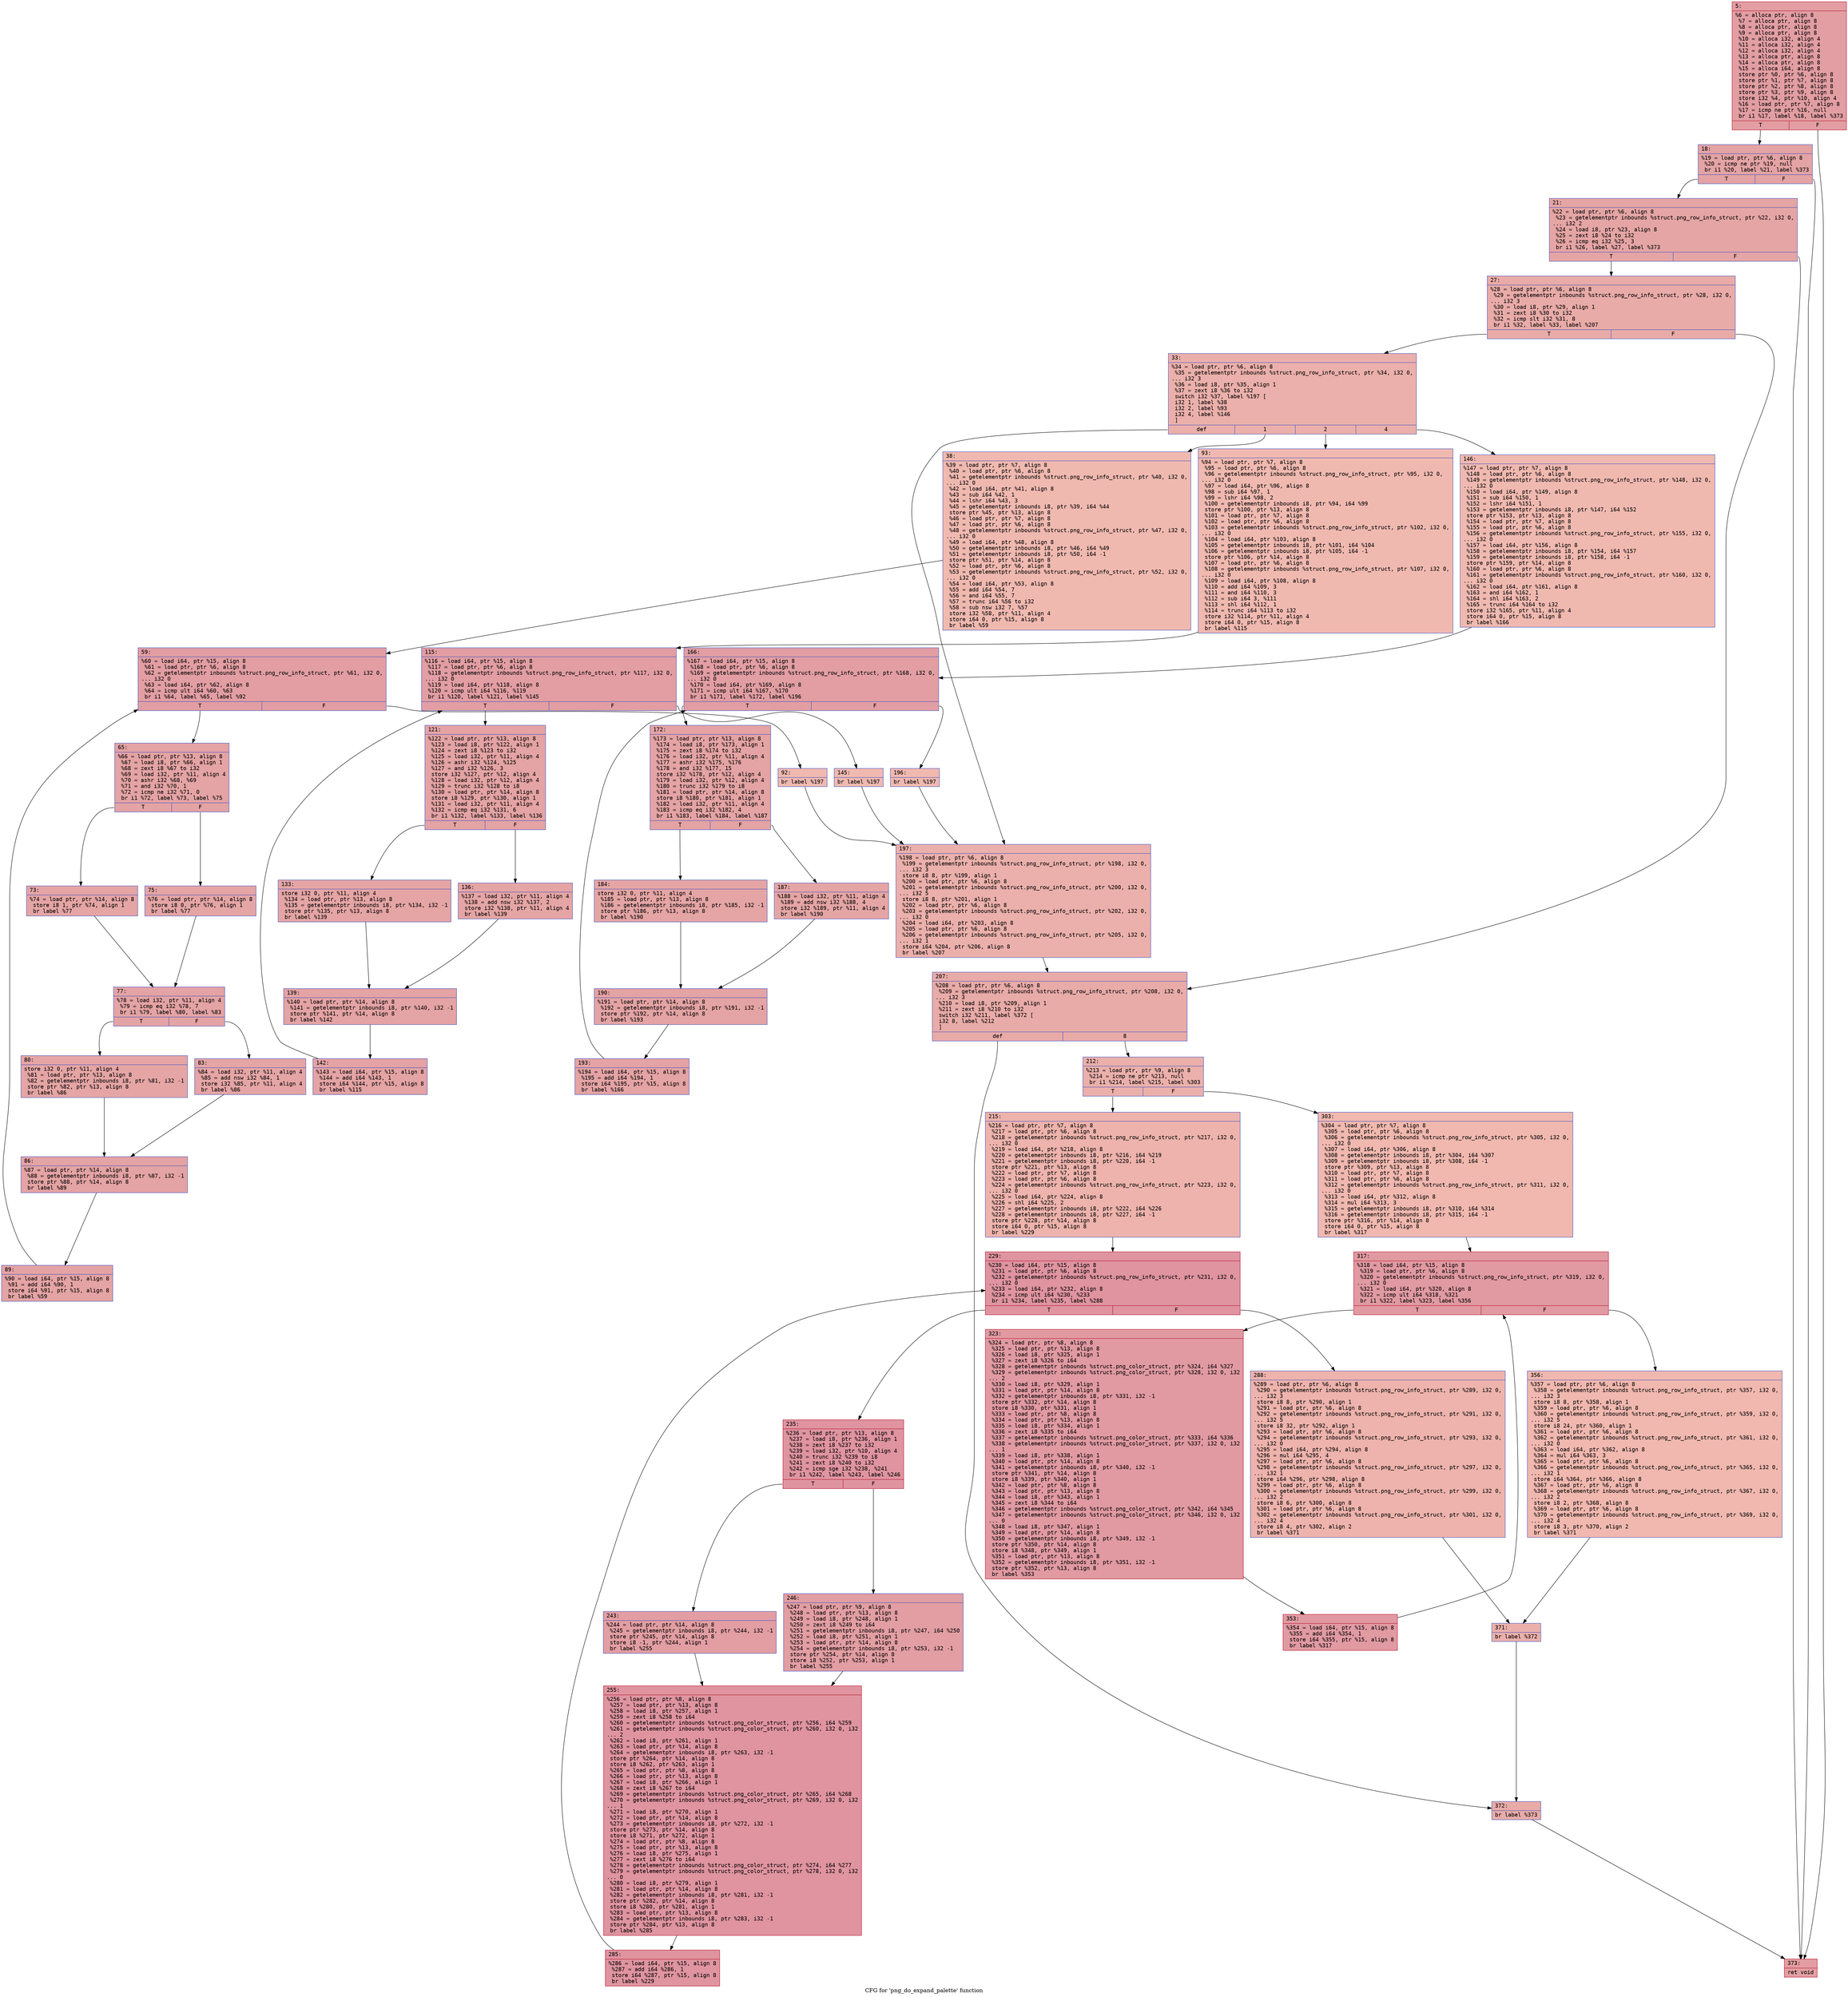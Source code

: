 digraph "CFG for 'png_do_expand_palette' function" {
	label="CFG for 'png_do_expand_palette' function";

	Node0x600000d980a0 [shape=record,color="#b70d28ff", style=filled, fillcolor="#be242e70" fontname="Courier",label="{5:\l|  %6 = alloca ptr, align 8\l  %7 = alloca ptr, align 8\l  %8 = alloca ptr, align 8\l  %9 = alloca ptr, align 8\l  %10 = alloca i32, align 4\l  %11 = alloca i32, align 4\l  %12 = alloca i32, align 4\l  %13 = alloca ptr, align 8\l  %14 = alloca ptr, align 8\l  %15 = alloca i64, align 8\l  store ptr %0, ptr %6, align 8\l  store ptr %1, ptr %7, align 8\l  store ptr %2, ptr %8, align 8\l  store ptr %3, ptr %9, align 8\l  store i32 %4, ptr %10, align 4\l  %16 = load ptr, ptr %7, align 8\l  %17 = icmp ne ptr %16, null\l  br i1 %17, label %18, label %373\l|{<s0>T|<s1>F}}"];
	Node0x600000d980a0:s0 -> Node0x600000d980f0[tooltip="5 -> 18\nProbability 62.50%" ];
	Node0x600000d980a0:s1 -> Node0x600000d99040[tooltip="5 -> 373\nProbability 37.50%" ];
	Node0x600000d980f0 [shape=record,color="#3d50c3ff", style=filled, fillcolor="#c32e3170" fontname="Courier",label="{18:\l|  %19 = load ptr, ptr %6, align 8\l  %20 = icmp ne ptr %19, null\l  br i1 %20, label %21, label %373\l|{<s0>T|<s1>F}}"];
	Node0x600000d980f0:s0 -> Node0x600000d98140[tooltip="18 -> 21\nProbability 62.50%" ];
	Node0x600000d980f0:s1 -> Node0x600000d99040[tooltip="18 -> 373\nProbability 37.50%" ];
	Node0x600000d98140 [shape=record,color="#3d50c3ff", style=filled, fillcolor="#c5333470" fontname="Courier",label="{21:\l|  %22 = load ptr, ptr %6, align 8\l  %23 = getelementptr inbounds %struct.png_row_info_struct, ptr %22, i32 0,\l... i32 2\l  %24 = load i8, ptr %23, align 8\l  %25 = zext i8 %24 to i32\l  %26 = icmp eq i32 %25, 3\l  br i1 %26, label %27, label %373\l|{<s0>T|<s1>F}}"];
	Node0x600000d98140:s0 -> Node0x600000d98190[tooltip="21 -> 27\nProbability 50.00%" ];
	Node0x600000d98140:s1 -> Node0x600000d99040[tooltip="21 -> 373\nProbability 50.00%" ];
	Node0x600000d98190 [shape=record,color="#3d50c3ff", style=filled, fillcolor="#cc403a70" fontname="Courier",label="{27:\l|  %28 = load ptr, ptr %6, align 8\l  %29 = getelementptr inbounds %struct.png_row_info_struct, ptr %28, i32 0,\l... i32 3\l  %30 = load i8, ptr %29, align 1\l  %31 = zext i8 %30 to i32\l  %32 = icmp slt i32 %31, 8\l  br i1 %32, label %33, label %207\l|{<s0>T|<s1>F}}"];
	Node0x600000d98190:s0 -> Node0x600000d981e0[tooltip="27 -> 33\nProbability 50.00%" ];
	Node0x600000d98190:s1 -> Node0x600000d98af0[tooltip="27 -> 207\nProbability 50.00%" ];
	Node0x600000d981e0 [shape=record,color="#3d50c3ff", style=filled, fillcolor="#d24b4070" fontname="Courier",label="{33:\l|  %34 = load ptr, ptr %6, align 8\l  %35 = getelementptr inbounds %struct.png_row_info_struct, ptr %34, i32 0,\l... i32 3\l  %36 = load i8, ptr %35, align 1\l  %37 = zext i8 %36 to i32\l  switch i32 %37, label %197 [\l    i32 1, label %38\l    i32 2, label %93\l    i32 4, label %146\l  ]\l|{<s0>def|<s1>1|<s2>2|<s3>4}}"];
	Node0x600000d981e0:s0 -> Node0x600000d98aa0[tooltip="33 -> 197\nProbability 25.00%" ];
	Node0x600000d981e0:s1 -> Node0x600000d98230[tooltip="33 -> 38\nProbability 25.00%" ];
	Node0x600000d981e0:s2 -> Node0x600000d985a0[tooltip="33 -> 93\nProbability 25.00%" ];
	Node0x600000d981e0:s3 -> Node0x600000d98820[tooltip="33 -> 146\nProbability 25.00%" ];
	Node0x600000d98230 [shape=record,color="#3d50c3ff", style=filled, fillcolor="#de614d70" fontname="Courier",label="{38:\l|  %39 = load ptr, ptr %7, align 8\l  %40 = load ptr, ptr %6, align 8\l  %41 = getelementptr inbounds %struct.png_row_info_struct, ptr %40, i32 0,\l... i32 0\l  %42 = load i64, ptr %41, align 8\l  %43 = sub i64 %42, 1\l  %44 = lshr i64 %43, 3\l  %45 = getelementptr inbounds i8, ptr %39, i64 %44\l  store ptr %45, ptr %13, align 8\l  %46 = load ptr, ptr %7, align 8\l  %47 = load ptr, ptr %6, align 8\l  %48 = getelementptr inbounds %struct.png_row_info_struct, ptr %47, i32 0,\l... i32 0\l  %49 = load i64, ptr %48, align 8\l  %50 = getelementptr inbounds i8, ptr %46, i64 %49\l  %51 = getelementptr inbounds i8, ptr %50, i64 -1\l  store ptr %51, ptr %14, align 8\l  %52 = load ptr, ptr %6, align 8\l  %53 = getelementptr inbounds %struct.png_row_info_struct, ptr %52, i32 0,\l... i32 0\l  %54 = load i64, ptr %53, align 8\l  %55 = add i64 %54, 7\l  %56 = and i64 %55, 7\l  %57 = trunc i64 %56 to i32\l  %58 = sub nsw i32 7, %57\l  store i32 %58, ptr %11, align 4\l  store i64 0, ptr %15, align 8\l  br label %59\l}"];
	Node0x600000d98230 -> Node0x600000d98280[tooltip="38 -> 59\nProbability 100.00%" ];
	Node0x600000d98280 [shape=record,color="#3d50c3ff", style=filled, fillcolor="#be242e70" fontname="Courier",label="{59:\l|  %60 = load i64, ptr %15, align 8\l  %61 = load ptr, ptr %6, align 8\l  %62 = getelementptr inbounds %struct.png_row_info_struct, ptr %61, i32 0,\l... i32 0\l  %63 = load i64, ptr %62, align 8\l  %64 = icmp ult i64 %60, %63\l  br i1 %64, label %65, label %92\l|{<s0>T|<s1>F}}"];
	Node0x600000d98280:s0 -> Node0x600000d982d0[tooltip="59 -> 65\nProbability 96.88%" ];
	Node0x600000d98280:s1 -> Node0x600000d98550[tooltip="59 -> 92\nProbability 3.12%" ];
	Node0x600000d982d0 [shape=record,color="#3d50c3ff", style=filled, fillcolor="#c32e3170" fontname="Courier",label="{65:\l|  %66 = load ptr, ptr %13, align 8\l  %67 = load i8, ptr %66, align 1\l  %68 = zext i8 %67 to i32\l  %69 = load i32, ptr %11, align 4\l  %70 = ashr i32 %68, %69\l  %71 = and i32 %70, 1\l  %72 = icmp ne i32 %71, 0\l  br i1 %72, label %73, label %75\l|{<s0>T|<s1>F}}"];
	Node0x600000d982d0:s0 -> Node0x600000d98320[tooltip="65 -> 73\nProbability 50.00%" ];
	Node0x600000d982d0:s1 -> Node0x600000d98370[tooltip="65 -> 75\nProbability 50.00%" ];
	Node0x600000d98320 [shape=record,color="#3d50c3ff", style=filled, fillcolor="#c5333470" fontname="Courier",label="{73:\l|  %74 = load ptr, ptr %14, align 8\l  store i8 1, ptr %74, align 1\l  br label %77\l}"];
	Node0x600000d98320 -> Node0x600000d983c0[tooltip="73 -> 77\nProbability 100.00%" ];
	Node0x600000d98370 [shape=record,color="#3d50c3ff", style=filled, fillcolor="#c5333470" fontname="Courier",label="{75:\l|  %76 = load ptr, ptr %14, align 8\l  store i8 0, ptr %76, align 1\l  br label %77\l}"];
	Node0x600000d98370 -> Node0x600000d983c0[tooltip="75 -> 77\nProbability 100.00%" ];
	Node0x600000d983c0 [shape=record,color="#3d50c3ff", style=filled, fillcolor="#c32e3170" fontname="Courier",label="{77:\l|  %78 = load i32, ptr %11, align 4\l  %79 = icmp eq i32 %78, 7\l  br i1 %79, label %80, label %83\l|{<s0>T|<s1>F}}"];
	Node0x600000d983c0:s0 -> Node0x600000d98410[tooltip="77 -> 80\nProbability 50.00%" ];
	Node0x600000d983c0:s1 -> Node0x600000d98460[tooltip="77 -> 83\nProbability 50.00%" ];
	Node0x600000d98410 [shape=record,color="#3d50c3ff", style=filled, fillcolor="#c5333470" fontname="Courier",label="{80:\l|  store i32 0, ptr %11, align 4\l  %81 = load ptr, ptr %13, align 8\l  %82 = getelementptr inbounds i8, ptr %81, i32 -1\l  store ptr %82, ptr %13, align 8\l  br label %86\l}"];
	Node0x600000d98410 -> Node0x600000d984b0[tooltip="80 -> 86\nProbability 100.00%" ];
	Node0x600000d98460 [shape=record,color="#3d50c3ff", style=filled, fillcolor="#c5333470" fontname="Courier",label="{83:\l|  %84 = load i32, ptr %11, align 4\l  %85 = add nsw i32 %84, 1\l  store i32 %85, ptr %11, align 4\l  br label %86\l}"];
	Node0x600000d98460 -> Node0x600000d984b0[tooltip="83 -> 86\nProbability 100.00%" ];
	Node0x600000d984b0 [shape=record,color="#3d50c3ff", style=filled, fillcolor="#c32e3170" fontname="Courier",label="{86:\l|  %87 = load ptr, ptr %14, align 8\l  %88 = getelementptr inbounds i8, ptr %87, i32 -1\l  store ptr %88, ptr %14, align 8\l  br label %89\l}"];
	Node0x600000d984b0 -> Node0x600000d98500[tooltip="86 -> 89\nProbability 100.00%" ];
	Node0x600000d98500 [shape=record,color="#3d50c3ff", style=filled, fillcolor="#c32e3170" fontname="Courier",label="{89:\l|  %90 = load i64, ptr %15, align 8\l  %91 = add i64 %90, 1\l  store i64 %91, ptr %15, align 8\l  br label %59\l}"];
	Node0x600000d98500 -> Node0x600000d98280[tooltip="89 -> 59\nProbability 100.00%" ];
	Node0x600000d98550 [shape=record,color="#3d50c3ff", style=filled, fillcolor="#de614d70" fontname="Courier",label="{92:\l|  br label %197\l}"];
	Node0x600000d98550 -> Node0x600000d98aa0[tooltip="92 -> 197\nProbability 100.00%" ];
	Node0x600000d985a0 [shape=record,color="#3d50c3ff", style=filled, fillcolor="#de614d70" fontname="Courier",label="{93:\l|  %94 = load ptr, ptr %7, align 8\l  %95 = load ptr, ptr %6, align 8\l  %96 = getelementptr inbounds %struct.png_row_info_struct, ptr %95, i32 0,\l... i32 0\l  %97 = load i64, ptr %96, align 8\l  %98 = sub i64 %97, 1\l  %99 = lshr i64 %98, 2\l  %100 = getelementptr inbounds i8, ptr %94, i64 %99\l  store ptr %100, ptr %13, align 8\l  %101 = load ptr, ptr %7, align 8\l  %102 = load ptr, ptr %6, align 8\l  %103 = getelementptr inbounds %struct.png_row_info_struct, ptr %102, i32 0,\l... i32 0\l  %104 = load i64, ptr %103, align 8\l  %105 = getelementptr inbounds i8, ptr %101, i64 %104\l  %106 = getelementptr inbounds i8, ptr %105, i64 -1\l  store ptr %106, ptr %14, align 8\l  %107 = load ptr, ptr %6, align 8\l  %108 = getelementptr inbounds %struct.png_row_info_struct, ptr %107, i32 0,\l... i32 0\l  %109 = load i64, ptr %108, align 8\l  %110 = add i64 %109, 3\l  %111 = and i64 %110, 3\l  %112 = sub i64 3, %111\l  %113 = shl i64 %112, 1\l  %114 = trunc i64 %113 to i32\l  store i32 %114, ptr %11, align 4\l  store i64 0, ptr %15, align 8\l  br label %115\l}"];
	Node0x600000d985a0 -> Node0x600000d985f0[tooltip="93 -> 115\nProbability 100.00%" ];
	Node0x600000d985f0 [shape=record,color="#3d50c3ff", style=filled, fillcolor="#be242e70" fontname="Courier",label="{115:\l|  %116 = load i64, ptr %15, align 8\l  %117 = load ptr, ptr %6, align 8\l  %118 = getelementptr inbounds %struct.png_row_info_struct, ptr %117, i32 0,\l... i32 0\l  %119 = load i64, ptr %118, align 8\l  %120 = icmp ult i64 %116, %119\l  br i1 %120, label %121, label %145\l|{<s0>T|<s1>F}}"];
	Node0x600000d985f0:s0 -> Node0x600000d98640[tooltip="115 -> 121\nProbability 96.88%" ];
	Node0x600000d985f0:s1 -> Node0x600000d987d0[tooltip="115 -> 145\nProbability 3.12%" ];
	Node0x600000d98640 [shape=record,color="#3d50c3ff", style=filled, fillcolor="#c32e3170" fontname="Courier",label="{121:\l|  %122 = load ptr, ptr %13, align 8\l  %123 = load i8, ptr %122, align 1\l  %124 = zext i8 %123 to i32\l  %125 = load i32, ptr %11, align 4\l  %126 = ashr i32 %124, %125\l  %127 = and i32 %126, 3\l  store i32 %127, ptr %12, align 4\l  %128 = load i32, ptr %12, align 4\l  %129 = trunc i32 %128 to i8\l  %130 = load ptr, ptr %14, align 8\l  store i8 %129, ptr %130, align 1\l  %131 = load i32, ptr %11, align 4\l  %132 = icmp eq i32 %131, 6\l  br i1 %132, label %133, label %136\l|{<s0>T|<s1>F}}"];
	Node0x600000d98640:s0 -> Node0x600000d98690[tooltip="121 -> 133\nProbability 50.00%" ];
	Node0x600000d98640:s1 -> Node0x600000d986e0[tooltip="121 -> 136\nProbability 50.00%" ];
	Node0x600000d98690 [shape=record,color="#3d50c3ff", style=filled, fillcolor="#c5333470" fontname="Courier",label="{133:\l|  store i32 0, ptr %11, align 4\l  %134 = load ptr, ptr %13, align 8\l  %135 = getelementptr inbounds i8, ptr %134, i32 -1\l  store ptr %135, ptr %13, align 8\l  br label %139\l}"];
	Node0x600000d98690 -> Node0x600000d98730[tooltip="133 -> 139\nProbability 100.00%" ];
	Node0x600000d986e0 [shape=record,color="#3d50c3ff", style=filled, fillcolor="#c5333470" fontname="Courier",label="{136:\l|  %137 = load i32, ptr %11, align 4\l  %138 = add nsw i32 %137, 2\l  store i32 %138, ptr %11, align 4\l  br label %139\l}"];
	Node0x600000d986e0 -> Node0x600000d98730[tooltip="136 -> 139\nProbability 100.00%" ];
	Node0x600000d98730 [shape=record,color="#3d50c3ff", style=filled, fillcolor="#c32e3170" fontname="Courier",label="{139:\l|  %140 = load ptr, ptr %14, align 8\l  %141 = getelementptr inbounds i8, ptr %140, i32 -1\l  store ptr %141, ptr %14, align 8\l  br label %142\l}"];
	Node0x600000d98730 -> Node0x600000d98780[tooltip="139 -> 142\nProbability 100.00%" ];
	Node0x600000d98780 [shape=record,color="#3d50c3ff", style=filled, fillcolor="#c32e3170" fontname="Courier",label="{142:\l|  %143 = load i64, ptr %15, align 8\l  %144 = add i64 %143, 1\l  store i64 %144, ptr %15, align 8\l  br label %115\l}"];
	Node0x600000d98780 -> Node0x600000d985f0[tooltip="142 -> 115\nProbability 100.00%" ];
	Node0x600000d987d0 [shape=record,color="#3d50c3ff", style=filled, fillcolor="#de614d70" fontname="Courier",label="{145:\l|  br label %197\l}"];
	Node0x600000d987d0 -> Node0x600000d98aa0[tooltip="145 -> 197\nProbability 100.00%" ];
	Node0x600000d98820 [shape=record,color="#3d50c3ff", style=filled, fillcolor="#de614d70" fontname="Courier",label="{146:\l|  %147 = load ptr, ptr %7, align 8\l  %148 = load ptr, ptr %6, align 8\l  %149 = getelementptr inbounds %struct.png_row_info_struct, ptr %148, i32 0,\l... i32 0\l  %150 = load i64, ptr %149, align 8\l  %151 = sub i64 %150, 1\l  %152 = lshr i64 %151, 1\l  %153 = getelementptr inbounds i8, ptr %147, i64 %152\l  store ptr %153, ptr %13, align 8\l  %154 = load ptr, ptr %7, align 8\l  %155 = load ptr, ptr %6, align 8\l  %156 = getelementptr inbounds %struct.png_row_info_struct, ptr %155, i32 0,\l... i32 0\l  %157 = load i64, ptr %156, align 8\l  %158 = getelementptr inbounds i8, ptr %154, i64 %157\l  %159 = getelementptr inbounds i8, ptr %158, i64 -1\l  store ptr %159, ptr %14, align 8\l  %160 = load ptr, ptr %6, align 8\l  %161 = getelementptr inbounds %struct.png_row_info_struct, ptr %160, i32 0,\l... i32 0\l  %162 = load i64, ptr %161, align 8\l  %163 = and i64 %162, 1\l  %164 = shl i64 %163, 2\l  %165 = trunc i64 %164 to i32\l  store i32 %165, ptr %11, align 4\l  store i64 0, ptr %15, align 8\l  br label %166\l}"];
	Node0x600000d98820 -> Node0x600000d98870[tooltip="146 -> 166\nProbability 100.00%" ];
	Node0x600000d98870 [shape=record,color="#3d50c3ff", style=filled, fillcolor="#be242e70" fontname="Courier",label="{166:\l|  %167 = load i64, ptr %15, align 8\l  %168 = load ptr, ptr %6, align 8\l  %169 = getelementptr inbounds %struct.png_row_info_struct, ptr %168, i32 0,\l... i32 0\l  %170 = load i64, ptr %169, align 8\l  %171 = icmp ult i64 %167, %170\l  br i1 %171, label %172, label %196\l|{<s0>T|<s1>F}}"];
	Node0x600000d98870:s0 -> Node0x600000d988c0[tooltip="166 -> 172\nProbability 96.88%" ];
	Node0x600000d98870:s1 -> Node0x600000d98a50[tooltip="166 -> 196\nProbability 3.12%" ];
	Node0x600000d988c0 [shape=record,color="#3d50c3ff", style=filled, fillcolor="#c32e3170" fontname="Courier",label="{172:\l|  %173 = load ptr, ptr %13, align 8\l  %174 = load i8, ptr %173, align 1\l  %175 = zext i8 %174 to i32\l  %176 = load i32, ptr %11, align 4\l  %177 = ashr i32 %175, %176\l  %178 = and i32 %177, 15\l  store i32 %178, ptr %12, align 4\l  %179 = load i32, ptr %12, align 4\l  %180 = trunc i32 %179 to i8\l  %181 = load ptr, ptr %14, align 8\l  store i8 %180, ptr %181, align 1\l  %182 = load i32, ptr %11, align 4\l  %183 = icmp eq i32 %182, 4\l  br i1 %183, label %184, label %187\l|{<s0>T|<s1>F}}"];
	Node0x600000d988c0:s0 -> Node0x600000d98910[tooltip="172 -> 184\nProbability 50.00%" ];
	Node0x600000d988c0:s1 -> Node0x600000d98960[tooltip="172 -> 187\nProbability 50.00%" ];
	Node0x600000d98910 [shape=record,color="#3d50c3ff", style=filled, fillcolor="#c5333470" fontname="Courier",label="{184:\l|  store i32 0, ptr %11, align 4\l  %185 = load ptr, ptr %13, align 8\l  %186 = getelementptr inbounds i8, ptr %185, i32 -1\l  store ptr %186, ptr %13, align 8\l  br label %190\l}"];
	Node0x600000d98910 -> Node0x600000d989b0[tooltip="184 -> 190\nProbability 100.00%" ];
	Node0x600000d98960 [shape=record,color="#3d50c3ff", style=filled, fillcolor="#c5333470" fontname="Courier",label="{187:\l|  %188 = load i32, ptr %11, align 4\l  %189 = add nsw i32 %188, 4\l  store i32 %189, ptr %11, align 4\l  br label %190\l}"];
	Node0x600000d98960 -> Node0x600000d989b0[tooltip="187 -> 190\nProbability 100.00%" ];
	Node0x600000d989b0 [shape=record,color="#3d50c3ff", style=filled, fillcolor="#c32e3170" fontname="Courier",label="{190:\l|  %191 = load ptr, ptr %14, align 8\l  %192 = getelementptr inbounds i8, ptr %191, i32 -1\l  store ptr %192, ptr %14, align 8\l  br label %193\l}"];
	Node0x600000d989b0 -> Node0x600000d98a00[tooltip="190 -> 193\nProbability 100.00%" ];
	Node0x600000d98a00 [shape=record,color="#3d50c3ff", style=filled, fillcolor="#c32e3170" fontname="Courier",label="{193:\l|  %194 = load i64, ptr %15, align 8\l  %195 = add i64 %194, 1\l  store i64 %195, ptr %15, align 8\l  br label %166\l}"];
	Node0x600000d98a00 -> Node0x600000d98870[tooltip="193 -> 166\nProbability 100.00%" ];
	Node0x600000d98a50 [shape=record,color="#3d50c3ff", style=filled, fillcolor="#de614d70" fontname="Courier",label="{196:\l|  br label %197\l}"];
	Node0x600000d98a50 -> Node0x600000d98aa0[tooltip="196 -> 197\nProbability 100.00%" ];
	Node0x600000d98aa0 [shape=record,color="#3d50c3ff", style=filled, fillcolor="#d24b4070" fontname="Courier",label="{197:\l|  %198 = load ptr, ptr %6, align 8\l  %199 = getelementptr inbounds %struct.png_row_info_struct, ptr %198, i32 0,\l... i32 3\l  store i8 8, ptr %199, align 1\l  %200 = load ptr, ptr %6, align 8\l  %201 = getelementptr inbounds %struct.png_row_info_struct, ptr %200, i32 0,\l... i32 5\l  store i8 8, ptr %201, align 1\l  %202 = load ptr, ptr %6, align 8\l  %203 = getelementptr inbounds %struct.png_row_info_struct, ptr %202, i32 0,\l... i32 0\l  %204 = load i64, ptr %203, align 8\l  %205 = load ptr, ptr %6, align 8\l  %206 = getelementptr inbounds %struct.png_row_info_struct, ptr %205, i32 0,\l... i32 1\l  store i64 %204, ptr %206, align 8\l  br label %207\l}"];
	Node0x600000d98aa0 -> Node0x600000d98af0[tooltip="197 -> 207\nProbability 100.00%" ];
	Node0x600000d98af0 [shape=record,color="#3d50c3ff", style=filled, fillcolor="#cc403a70" fontname="Courier",label="{207:\l|  %208 = load ptr, ptr %6, align 8\l  %209 = getelementptr inbounds %struct.png_row_info_struct, ptr %208, i32 0,\l... i32 3\l  %210 = load i8, ptr %209, align 1\l  %211 = zext i8 %210 to i32\l  switch i32 %211, label %372 [\l    i32 8, label %212\l  ]\l|{<s0>def|<s1>8}}"];
	Node0x600000d98af0:s0 -> Node0x600000d98ff0[tooltip="207 -> 372\nProbability 50.00%" ];
	Node0x600000d98af0:s1 -> Node0x600000d98b40[tooltip="207 -> 212\nProbability 50.00%" ];
	Node0x600000d98b40 [shape=record,color="#3d50c3ff", style=filled, fillcolor="#d24b4070" fontname="Courier",label="{212:\l|  %213 = load ptr, ptr %9, align 8\l  %214 = icmp ne ptr %213, null\l  br i1 %214, label %215, label %303\l|{<s0>T|<s1>F}}"];
	Node0x600000d98b40:s0 -> Node0x600000d98b90[tooltip="212 -> 215\nProbability 62.50%" ];
	Node0x600000d98b40:s1 -> Node0x600000d98e10[tooltip="212 -> 303\nProbability 37.50%" ];
	Node0x600000d98b90 [shape=record,color="#3d50c3ff", style=filled, fillcolor="#d6524470" fontname="Courier",label="{215:\l|  %216 = load ptr, ptr %7, align 8\l  %217 = load ptr, ptr %6, align 8\l  %218 = getelementptr inbounds %struct.png_row_info_struct, ptr %217, i32 0,\l... i32 0\l  %219 = load i64, ptr %218, align 8\l  %220 = getelementptr inbounds i8, ptr %216, i64 %219\l  %221 = getelementptr inbounds i8, ptr %220, i64 -1\l  store ptr %221, ptr %13, align 8\l  %222 = load ptr, ptr %7, align 8\l  %223 = load ptr, ptr %6, align 8\l  %224 = getelementptr inbounds %struct.png_row_info_struct, ptr %223, i32 0,\l... i32 0\l  %225 = load i64, ptr %224, align 8\l  %226 = shl i64 %225, 2\l  %227 = getelementptr inbounds i8, ptr %222, i64 %226\l  %228 = getelementptr inbounds i8, ptr %227, i64 -1\l  store ptr %228, ptr %14, align 8\l  store i64 0, ptr %15, align 8\l  br label %229\l}"];
	Node0x600000d98b90 -> Node0x600000d98be0[tooltip="215 -> 229\nProbability 100.00%" ];
	Node0x600000d98be0 [shape=record,color="#b70d28ff", style=filled, fillcolor="#b70d2870" fontname="Courier",label="{229:\l|  %230 = load i64, ptr %15, align 8\l  %231 = load ptr, ptr %6, align 8\l  %232 = getelementptr inbounds %struct.png_row_info_struct, ptr %231, i32 0,\l... i32 0\l  %233 = load i64, ptr %232, align 8\l  %234 = icmp ult i64 %230, %233\l  br i1 %234, label %235, label %288\l|{<s0>T|<s1>F}}"];
	Node0x600000d98be0:s0 -> Node0x600000d98c30[tooltip="229 -> 235\nProbability 96.88%" ];
	Node0x600000d98be0:s1 -> Node0x600000d98dc0[tooltip="229 -> 288\nProbability 3.12%" ];
	Node0x600000d98c30 [shape=record,color="#b70d28ff", style=filled, fillcolor="#b70d2870" fontname="Courier",label="{235:\l|  %236 = load ptr, ptr %13, align 8\l  %237 = load i8, ptr %236, align 1\l  %238 = zext i8 %237 to i32\l  %239 = load i32, ptr %10, align 4\l  %240 = trunc i32 %239 to i8\l  %241 = zext i8 %240 to i32\l  %242 = icmp sge i32 %238, %241\l  br i1 %242, label %243, label %246\l|{<s0>T|<s1>F}}"];
	Node0x600000d98c30:s0 -> Node0x600000d98c80[tooltip="235 -> 243\nProbability 50.00%" ];
	Node0x600000d98c30:s1 -> Node0x600000d98cd0[tooltip="235 -> 246\nProbability 50.00%" ];
	Node0x600000d98c80 [shape=record,color="#3d50c3ff", style=filled, fillcolor="#be242e70" fontname="Courier",label="{243:\l|  %244 = load ptr, ptr %14, align 8\l  %245 = getelementptr inbounds i8, ptr %244, i32 -1\l  store ptr %245, ptr %14, align 8\l  store i8 -1, ptr %244, align 1\l  br label %255\l}"];
	Node0x600000d98c80 -> Node0x600000d98d20[tooltip="243 -> 255\nProbability 100.00%" ];
	Node0x600000d98cd0 [shape=record,color="#3d50c3ff", style=filled, fillcolor="#be242e70" fontname="Courier",label="{246:\l|  %247 = load ptr, ptr %9, align 8\l  %248 = load ptr, ptr %13, align 8\l  %249 = load i8, ptr %248, align 1\l  %250 = zext i8 %249 to i64\l  %251 = getelementptr inbounds i8, ptr %247, i64 %250\l  %252 = load i8, ptr %251, align 1\l  %253 = load ptr, ptr %14, align 8\l  %254 = getelementptr inbounds i8, ptr %253, i32 -1\l  store ptr %254, ptr %14, align 8\l  store i8 %252, ptr %253, align 1\l  br label %255\l}"];
	Node0x600000d98cd0 -> Node0x600000d98d20[tooltip="246 -> 255\nProbability 100.00%" ];
	Node0x600000d98d20 [shape=record,color="#b70d28ff", style=filled, fillcolor="#b70d2870" fontname="Courier",label="{255:\l|  %256 = load ptr, ptr %8, align 8\l  %257 = load ptr, ptr %13, align 8\l  %258 = load i8, ptr %257, align 1\l  %259 = zext i8 %258 to i64\l  %260 = getelementptr inbounds %struct.png_color_struct, ptr %256, i64 %259\l  %261 = getelementptr inbounds %struct.png_color_struct, ptr %260, i32 0, i32\l... 2\l  %262 = load i8, ptr %261, align 1\l  %263 = load ptr, ptr %14, align 8\l  %264 = getelementptr inbounds i8, ptr %263, i32 -1\l  store ptr %264, ptr %14, align 8\l  store i8 %262, ptr %263, align 1\l  %265 = load ptr, ptr %8, align 8\l  %266 = load ptr, ptr %13, align 8\l  %267 = load i8, ptr %266, align 1\l  %268 = zext i8 %267 to i64\l  %269 = getelementptr inbounds %struct.png_color_struct, ptr %265, i64 %268\l  %270 = getelementptr inbounds %struct.png_color_struct, ptr %269, i32 0, i32\l... 1\l  %271 = load i8, ptr %270, align 1\l  %272 = load ptr, ptr %14, align 8\l  %273 = getelementptr inbounds i8, ptr %272, i32 -1\l  store ptr %273, ptr %14, align 8\l  store i8 %271, ptr %272, align 1\l  %274 = load ptr, ptr %8, align 8\l  %275 = load ptr, ptr %13, align 8\l  %276 = load i8, ptr %275, align 1\l  %277 = zext i8 %276 to i64\l  %278 = getelementptr inbounds %struct.png_color_struct, ptr %274, i64 %277\l  %279 = getelementptr inbounds %struct.png_color_struct, ptr %278, i32 0, i32\l... 0\l  %280 = load i8, ptr %279, align 1\l  %281 = load ptr, ptr %14, align 8\l  %282 = getelementptr inbounds i8, ptr %281, i32 -1\l  store ptr %282, ptr %14, align 8\l  store i8 %280, ptr %281, align 1\l  %283 = load ptr, ptr %13, align 8\l  %284 = getelementptr inbounds i8, ptr %283, i32 -1\l  store ptr %284, ptr %13, align 8\l  br label %285\l}"];
	Node0x600000d98d20 -> Node0x600000d98d70[tooltip="255 -> 285\nProbability 100.00%" ];
	Node0x600000d98d70 [shape=record,color="#b70d28ff", style=filled, fillcolor="#b70d2870" fontname="Courier",label="{285:\l|  %286 = load i64, ptr %15, align 8\l  %287 = add i64 %286, 1\l  store i64 %287, ptr %15, align 8\l  br label %229\l}"];
	Node0x600000d98d70 -> Node0x600000d98be0[tooltip="285 -> 229\nProbability 100.00%" ];
	Node0x600000d98dc0 [shape=record,color="#3d50c3ff", style=filled, fillcolor="#d6524470" fontname="Courier",label="{288:\l|  %289 = load ptr, ptr %6, align 8\l  %290 = getelementptr inbounds %struct.png_row_info_struct, ptr %289, i32 0,\l... i32 3\l  store i8 8, ptr %290, align 1\l  %291 = load ptr, ptr %6, align 8\l  %292 = getelementptr inbounds %struct.png_row_info_struct, ptr %291, i32 0,\l... i32 5\l  store i8 32, ptr %292, align 1\l  %293 = load ptr, ptr %6, align 8\l  %294 = getelementptr inbounds %struct.png_row_info_struct, ptr %293, i32 0,\l... i32 0\l  %295 = load i64, ptr %294, align 8\l  %296 = mul i64 %295, 4\l  %297 = load ptr, ptr %6, align 8\l  %298 = getelementptr inbounds %struct.png_row_info_struct, ptr %297, i32 0,\l... i32 1\l  store i64 %296, ptr %298, align 8\l  %299 = load ptr, ptr %6, align 8\l  %300 = getelementptr inbounds %struct.png_row_info_struct, ptr %299, i32 0,\l... i32 2\l  store i8 6, ptr %300, align 8\l  %301 = load ptr, ptr %6, align 8\l  %302 = getelementptr inbounds %struct.png_row_info_struct, ptr %301, i32 0,\l... i32 4\l  store i8 4, ptr %302, align 2\l  br label %371\l}"];
	Node0x600000d98dc0 -> Node0x600000d98fa0[tooltip="288 -> 371\nProbability 100.00%" ];
	Node0x600000d98e10 [shape=record,color="#3d50c3ff", style=filled, fillcolor="#dc5d4a70" fontname="Courier",label="{303:\l|  %304 = load ptr, ptr %7, align 8\l  %305 = load ptr, ptr %6, align 8\l  %306 = getelementptr inbounds %struct.png_row_info_struct, ptr %305, i32 0,\l... i32 0\l  %307 = load i64, ptr %306, align 8\l  %308 = getelementptr inbounds i8, ptr %304, i64 %307\l  %309 = getelementptr inbounds i8, ptr %308, i64 -1\l  store ptr %309, ptr %13, align 8\l  %310 = load ptr, ptr %7, align 8\l  %311 = load ptr, ptr %6, align 8\l  %312 = getelementptr inbounds %struct.png_row_info_struct, ptr %311, i32 0,\l... i32 0\l  %313 = load i64, ptr %312, align 8\l  %314 = mul i64 %313, 3\l  %315 = getelementptr inbounds i8, ptr %310, i64 %314\l  %316 = getelementptr inbounds i8, ptr %315, i64 -1\l  store ptr %316, ptr %14, align 8\l  store i64 0, ptr %15, align 8\l  br label %317\l}"];
	Node0x600000d98e10 -> Node0x600000d98e60[tooltip="303 -> 317\nProbability 100.00%" ];
	Node0x600000d98e60 [shape=record,color="#b70d28ff", style=filled, fillcolor="#bb1b2c70" fontname="Courier",label="{317:\l|  %318 = load i64, ptr %15, align 8\l  %319 = load ptr, ptr %6, align 8\l  %320 = getelementptr inbounds %struct.png_row_info_struct, ptr %319, i32 0,\l... i32 0\l  %321 = load i64, ptr %320, align 8\l  %322 = icmp ult i64 %318, %321\l  br i1 %322, label %323, label %356\l|{<s0>T|<s1>F}}"];
	Node0x600000d98e60:s0 -> Node0x600000d98eb0[tooltip="317 -> 323\nProbability 96.88%" ];
	Node0x600000d98e60:s1 -> Node0x600000d98f50[tooltip="317 -> 356\nProbability 3.12%" ];
	Node0x600000d98eb0 [shape=record,color="#b70d28ff", style=filled, fillcolor="#bb1b2c70" fontname="Courier",label="{323:\l|  %324 = load ptr, ptr %8, align 8\l  %325 = load ptr, ptr %13, align 8\l  %326 = load i8, ptr %325, align 1\l  %327 = zext i8 %326 to i64\l  %328 = getelementptr inbounds %struct.png_color_struct, ptr %324, i64 %327\l  %329 = getelementptr inbounds %struct.png_color_struct, ptr %328, i32 0, i32\l... 2\l  %330 = load i8, ptr %329, align 1\l  %331 = load ptr, ptr %14, align 8\l  %332 = getelementptr inbounds i8, ptr %331, i32 -1\l  store ptr %332, ptr %14, align 8\l  store i8 %330, ptr %331, align 1\l  %333 = load ptr, ptr %8, align 8\l  %334 = load ptr, ptr %13, align 8\l  %335 = load i8, ptr %334, align 1\l  %336 = zext i8 %335 to i64\l  %337 = getelementptr inbounds %struct.png_color_struct, ptr %333, i64 %336\l  %338 = getelementptr inbounds %struct.png_color_struct, ptr %337, i32 0, i32\l... 1\l  %339 = load i8, ptr %338, align 1\l  %340 = load ptr, ptr %14, align 8\l  %341 = getelementptr inbounds i8, ptr %340, i32 -1\l  store ptr %341, ptr %14, align 8\l  store i8 %339, ptr %340, align 1\l  %342 = load ptr, ptr %8, align 8\l  %343 = load ptr, ptr %13, align 8\l  %344 = load i8, ptr %343, align 1\l  %345 = zext i8 %344 to i64\l  %346 = getelementptr inbounds %struct.png_color_struct, ptr %342, i64 %345\l  %347 = getelementptr inbounds %struct.png_color_struct, ptr %346, i32 0, i32\l... 0\l  %348 = load i8, ptr %347, align 1\l  %349 = load ptr, ptr %14, align 8\l  %350 = getelementptr inbounds i8, ptr %349, i32 -1\l  store ptr %350, ptr %14, align 8\l  store i8 %348, ptr %349, align 1\l  %351 = load ptr, ptr %13, align 8\l  %352 = getelementptr inbounds i8, ptr %351, i32 -1\l  store ptr %352, ptr %13, align 8\l  br label %353\l}"];
	Node0x600000d98eb0 -> Node0x600000d98f00[tooltip="323 -> 353\nProbability 100.00%" ];
	Node0x600000d98f00 [shape=record,color="#b70d28ff", style=filled, fillcolor="#bb1b2c70" fontname="Courier",label="{353:\l|  %354 = load i64, ptr %15, align 8\l  %355 = add i64 %354, 1\l  store i64 %355, ptr %15, align 8\l  br label %317\l}"];
	Node0x600000d98f00 -> Node0x600000d98e60[tooltip="353 -> 317\nProbability 100.00%" ];
	Node0x600000d98f50 [shape=record,color="#3d50c3ff", style=filled, fillcolor="#dc5d4a70" fontname="Courier",label="{356:\l|  %357 = load ptr, ptr %6, align 8\l  %358 = getelementptr inbounds %struct.png_row_info_struct, ptr %357, i32 0,\l... i32 3\l  store i8 8, ptr %358, align 1\l  %359 = load ptr, ptr %6, align 8\l  %360 = getelementptr inbounds %struct.png_row_info_struct, ptr %359, i32 0,\l... i32 5\l  store i8 24, ptr %360, align 1\l  %361 = load ptr, ptr %6, align 8\l  %362 = getelementptr inbounds %struct.png_row_info_struct, ptr %361, i32 0,\l... i32 0\l  %363 = load i64, ptr %362, align 8\l  %364 = mul i64 %363, 3\l  %365 = load ptr, ptr %6, align 8\l  %366 = getelementptr inbounds %struct.png_row_info_struct, ptr %365, i32 0,\l... i32 1\l  store i64 %364, ptr %366, align 8\l  %367 = load ptr, ptr %6, align 8\l  %368 = getelementptr inbounds %struct.png_row_info_struct, ptr %367, i32 0,\l... i32 2\l  store i8 2, ptr %368, align 8\l  %369 = load ptr, ptr %6, align 8\l  %370 = getelementptr inbounds %struct.png_row_info_struct, ptr %369, i32 0,\l... i32 4\l  store i8 3, ptr %370, align 2\l  br label %371\l}"];
	Node0x600000d98f50 -> Node0x600000d98fa0[tooltip="356 -> 371\nProbability 100.00%" ];
	Node0x600000d98fa0 [shape=record,color="#3d50c3ff", style=filled, fillcolor="#d24b4070" fontname="Courier",label="{371:\l|  br label %372\l}"];
	Node0x600000d98fa0 -> Node0x600000d98ff0[tooltip="371 -> 372\nProbability 100.00%" ];
	Node0x600000d98ff0 [shape=record,color="#3d50c3ff", style=filled, fillcolor="#cc403a70" fontname="Courier",label="{372:\l|  br label %373\l}"];
	Node0x600000d98ff0 -> Node0x600000d99040[tooltip="372 -> 373\nProbability 100.00%" ];
	Node0x600000d99040 [shape=record,color="#b70d28ff", style=filled, fillcolor="#be242e70" fontname="Courier",label="{373:\l|  ret void\l}"];
}
